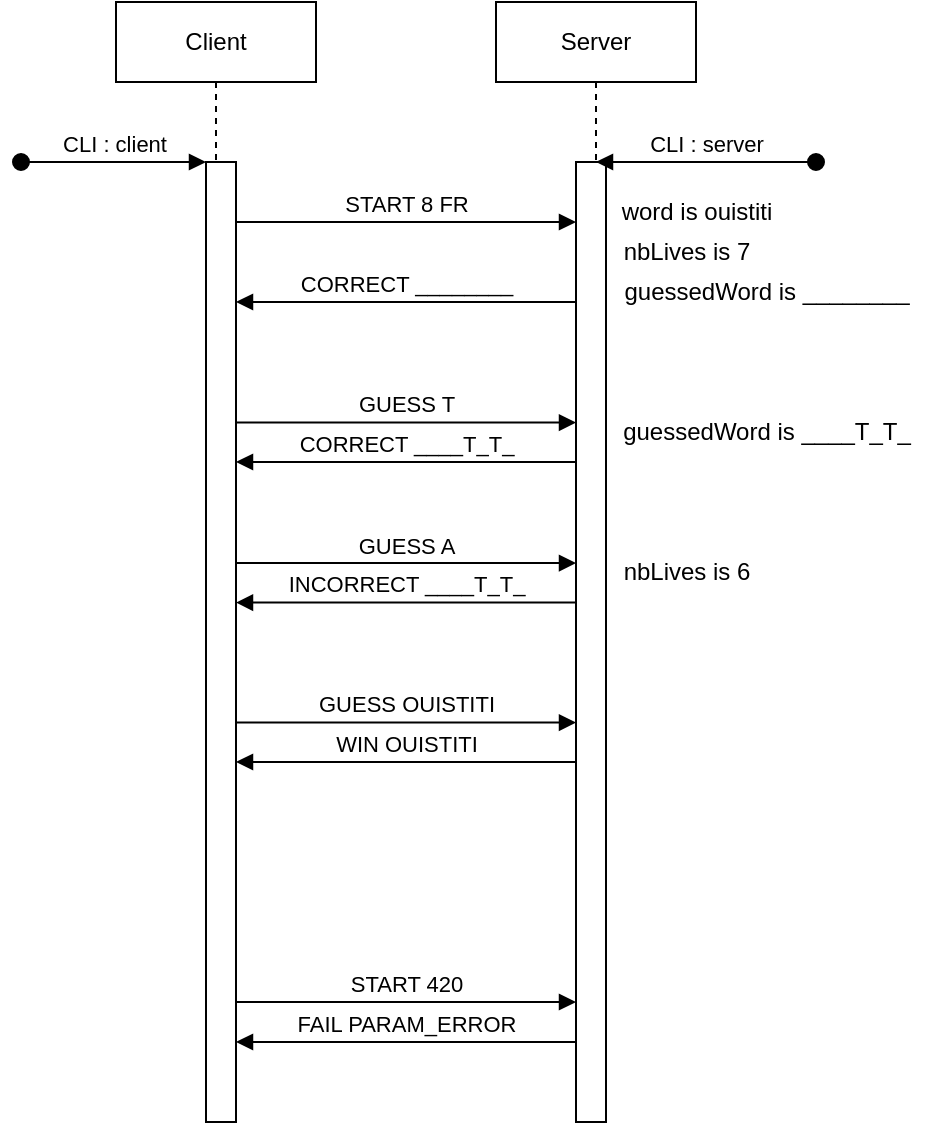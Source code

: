<mxfile version="22.1.4" type="device">
  <diagram name="Page-1" id="2YBvvXClWsGukQMizWep">
    <mxGraphModel dx="1476" dy="392" grid="1" gridSize="10" guides="1" tooltips="1" connect="1" arrows="1" fold="1" page="1" pageScale="1" pageWidth="850" pageHeight="1100" math="0" shadow="0">
      <root>
        <mxCell id="0" />
        <mxCell id="1" parent="0" />
        <mxCell id="aM9ryv3xv72pqoxQDRHE-1" value="Client" style="shape=umlLifeline;perimeter=lifelinePerimeter;whiteSpace=wrap;html=1;container=0;dropTarget=0;collapsible=0;recursiveResize=0;outlineConnect=0;portConstraint=eastwest;newEdgeStyle={&quot;edgeStyle&quot;:&quot;elbowEdgeStyle&quot;,&quot;elbow&quot;:&quot;vertical&quot;,&quot;curved&quot;:0,&quot;rounded&quot;:0};" parent="1" vertex="1">
          <mxGeometry x="30" y="40" width="100" height="560" as="geometry" />
        </mxCell>
        <mxCell id="aM9ryv3xv72pqoxQDRHE-2" value="" style="html=1;points=[];perimeter=orthogonalPerimeter;outlineConnect=0;targetShapes=umlLifeline;portConstraint=eastwest;newEdgeStyle={&quot;edgeStyle&quot;:&quot;elbowEdgeStyle&quot;,&quot;elbow&quot;:&quot;vertical&quot;,&quot;curved&quot;:0,&quot;rounded&quot;:0};" parent="aM9ryv3xv72pqoxQDRHE-1" vertex="1">
          <mxGeometry x="45" y="80" width="15" height="480" as="geometry" />
        </mxCell>
        <mxCell id="aM9ryv3xv72pqoxQDRHE-5" value="Server" style="shape=umlLifeline;perimeter=lifelinePerimeter;whiteSpace=wrap;html=1;container=0;dropTarget=0;collapsible=0;recursiveResize=0;outlineConnect=0;portConstraint=eastwest;newEdgeStyle={&quot;edgeStyle&quot;:&quot;elbowEdgeStyle&quot;,&quot;elbow&quot;:&quot;vertical&quot;,&quot;curved&quot;:0,&quot;rounded&quot;:0};" parent="1" vertex="1">
          <mxGeometry x="220" y="40" width="100" height="560" as="geometry" />
        </mxCell>
        <mxCell id="aM9ryv3xv72pqoxQDRHE-6" value="" style="html=1;points=[];perimeter=orthogonalPerimeter;outlineConnect=0;targetShapes=umlLifeline;portConstraint=eastwest;newEdgeStyle={&quot;edgeStyle&quot;:&quot;elbowEdgeStyle&quot;,&quot;elbow&quot;:&quot;vertical&quot;,&quot;curved&quot;:0,&quot;rounded&quot;:0};" parent="aM9ryv3xv72pqoxQDRHE-5" vertex="1">
          <mxGeometry x="40" y="80" width="15" height="480" as="geometry" />
        </mxCell>
        <mxCell id="aM9ryv3xv72pqoxQDRHE-7" value="START 8 FR" style="html=1;verticalAlign=bottom;endArrow=block;edgeStyle=elbowEdgeStyle;elbow=vertical;curved=0;rounded=0;" parent="1" edge="1">
          <mxGeometry relative="1" as="geometry">
            <mxPoint x="90" y="150" as="sourcePoint" />
            <Array as="points">
              <mxPoint x="175" y="150" />
            </Array>
            <mxPoint x="260" y="150" as="targetPoint" />
          </mxGeometry>
        </mxCell>
        <mxCell id="aM9ryv3xv72pqoxQDRHE-9" value="CORRECT ________" style="html=1;verticalAlign=bottom;endArrow=block;edgeStyle=elbowEdgeStyle;elbow=vertical;curved=0;rounded=0;" parent="1" edge="1">
          <mxGeometry relative="1" as="geometry">
            <mxPoint x="260" y="190" as="sourcePoint" />
            <Array as="points">
              <mxPoint x="185" y="190" />
            </Array>
            <mxPoint x="90" y="190" as="targetPoint" />
          </mxGeometry>
        </mxCell>
        <mxCell id="oYbPpwdJyaipIikf1yW5-1" value="CLI : server" style="html=1;verticalAlign=bottom;startArrow=oval;endArrow=block;startSize=8;edgeStyle=elbowEdgeStyle;elbow=vertical;curved=0;rounded=0;" edge="1" parent="1" target="aM9ryv3xv72pqoxQDRHE-5">
          <mxGeometry relative="1" as="geometry">
            <mxPoint x="380" y="120" as="sourcePoint" />
            <mxPoint x="280" y="120" as="targetPoint" />
          </mxGeometry>
        </mxCell>
        <mxCell id="oYbPpwdJyaipIikf1yW5-2" value="word is ouistiti" style="text;html=1;align=center;verticalAlign=middle;resizable=0;points=[];autosize=1;strokeColor=none;fillColor=none;" vertex="1" parent="1">
          <mxGeometry x="270" y="130" width="100" height="30" as="geometry" />
        </mxCell>
        <mxCell id="oYbPpwdJyaipIikf1yW5-3" value="guessedWord is ________" style="text;html=1;align=center;verticalAlign=middle;resizable=0;points=[];autosize=1;strokeColor=none;fillColor=none;" vertex="1" parent="1">
          <mxGeometry x="270" y="170" width="170" height="30" as="geometry" />
        </mxCell>
        <mxCell id="oYbPpwdJyaipIikf1yW5-4" value="GUESS T" style="html=1;verticalAlign=bottom;endArrow=block;edgeStyle=elbowEdgeStyle;elbow=vertical;curved=0;rounded=0;" edge="1" parent="1">
          <mxGeometry relative="1" as="geometry">
            <mxPoint x="90" y="250.26" as="sourcePoint" />
            <Array as="points">
              <mxPoint x="300" y="250.26" />
            </Array>
            <mxPoint x="260" y="250" as="targetPoint" />
          </mxGeometry>
        </mxCell>
        <mxCell id="oYbPpwdJyaipIikf1yW5-5" value="CORRECT ____T_T_" style="html=1;verticalAlign=bottom;endArrow=block;edgeStyle=elbowEdgeStyle;elbow=horizontal;curved=0;rounded=0;" edge="1" parent="1">
          <mxGeometry relative="1" as="geometry">
            <mxPoint x="260" y="270" as="sourcePoint" />
            <Array as="points">
              <mxPoint x="185" y="270" />
            </Array>
            <mxPoint x="90" y="270" as="targetPoint" />
          </mxGeometry>
        </mxCell>
        <mxCell id="aM9ryv3xv72pqoxQDRHE-3" value="CLI : client" style="html=1;verticalAlign=bottom;startArrow=oval;endArrow=block;startSize=8;edgeStyle=elbowEdgeStyle;elbow=vertical;curved=0;rounded=0;" parent="1" edge="1">
          <mxGeometry relative="1" as="geometry">
            <mxPoint x="-17.5" y="120" as="sourcePoint" />
            <mxPoint x="75" y="120" as="targetPoint" />
          </mxGeometry>
        </mxCell>
        <mxCell id="oYbPpwdJyaipIikf1yW5-7" value="guessedWord is ____T_T_" style="text;html=1;align=center;verticalAlign=middle;resizable=0;points=[];autosize=1;strokeColor=none;fillColor=none;" vertex="1" parent="1">
          <mxGeometry x="270" y="240" width="170" height="30" as="geometry" />
        </mxCell>
        <mxCell id="oYbPpwdJyaipIikf1yW5-8" value="GUESS A" style="html=1;verticalAlign=bottom;endArrow=block;edgeStyle=elbowEdgeStyle;elbow=vertical;curved=0;rounded=0;" edge="1" parent="1">
          <mxGeometry relative="1" as="geometry">
            <mxPoint x="90" y="320.52" as="sourcePoint" />
            <Array as="points">
              <mxPoint x="300" y="320.52" />
            </Array>
            <mxPoint x="260" y="320.26" as="targetPoint" />
          </mxGeometry>
        </mxCell>
        <mxCell id="oYbPpwdJyaipIikf1yW5-9" value="INCORRECT ____T_T_" style="html=1;verticalAlign=bottom;endArrow=block;edgeStyle=elbowEdgeStyle;elbow=vertical;curved=0;rounded=0;" edge="1" parent="1">
          <mxGeometry relative="1" as="geometry">
            <mxPoint x="260" y="340.26" as="sourcePoint" />
            <Array as="points">
              <mxPoint x="185" y="340.26" />
            </Array>
            <mxPoint x="90" y="340.26" as="targetPoint" />
          </mxGeometry>
        </mxCell>
        <mxCell id="oYbPpwdJyaipIikf1yW5-10" value="nbLives is 6" style="text;html=1;align=center;verticalAlign=middle;resizable=0;points=[];autosize=1;strokeColor=none;fillColor=none;" vertex="1" parent="1">
          <mxGeometry x="270" y="310" width="90" height="30" as="geometry" />
        </mxCell>
        <mxCell id="oYbPpwdJyaipIikf1yW5-11" value="nbLives is 7" style="text;html=1;align=center;verticalAlign=middle;resizable=0;points=[];autosize=1;strokeColor=none;fillColor=none;" vertex="1" parent="1">
          <mxGeometry x="270" y="150" width="90" height="30" as="geometry" />
        </mxCell>
        <mxCell id="oYbPpwdJyaipIikf1yW5-13" value="GUESS OUISTITI" style="html=1;verticalAlign=bottom;endArrow=block;edgeStyle=elbowEdgeStyle;elbow=vertical;curved=0;rounded=0;" edge="1" parent="1">
          <mxGeometry relative="1" as="geometry">
            <mxPoint x="90" y="400.26" as="sourcePoint" />
            <Array as="points">
              <mxPoint x="300" y="400.26" />
            </Array>
            <mxPoint x="260" y="400" as="targetPoint" />
          </mxGeometry>
        </mxCell>
        <mxCell id="oYbPpwdJyaipIikf1yW5-14" value="WIN OUISTITI" style="html=1;verticalAlign=bottom;endArrow=block;edgeStyle=elbowEdgeStyle;elbow=vertical;curved=0;rounded=0;" edge="1" parent="1">
          <mxGeometry relative="1" as="geometry">
            <mxPoint x="260" y="420" as="sourcePoint" />
            <Array as="points">
              <mxPoint x="185" y="420" />
            </Array>
            <mxPoint x="90" y="420" as="targetPoint" />
          </mxGeometry>
        </mxCell>
        <mxCell id="oYbPpwdJyaipIikf1yW5-15" value="START 420" style="html=1;verticalAlign=bottom;endArrow=block;edgeStyle=elbowEdgeStyle;elbow=vertical;curved=0;rounded=0;" edge="1" parent="1">
          <mxGeometry relative="1" as="geometry">
            <mxPoint x="90" y="540" as="sourcePoint" />
            <Array as="points">
              <mxPoint x="175" y="540" />
            </Array>
            <mxPoint x="260" y="540" as="targetPoint" />
          </mxGeometry>
        </mxCell>
        <mxCell id="oYbPpwdJyaipIikf1yW5-16" value="FAIL PARAM_ERROR" style="html=1;verticalAlign=bottom;endArrow=block;edgeStyle=elbowEdgeStyle;elbow=vertical;curved=0;rounded=0;" edge="1" parent="1">
          <mxGeometry relative="1" as="geometry">
            <mxPoint x="260" y="560" as="sourcePoint" />
            <Array as="points">
              <mxPoint x="185" y="560" />
            </Array>
            <mxPoint x="90" y="560" as="targetPoint" />
          </mxGeometry>
        </mxCell>
      </root>
    </mxGraphModel>
  </diagram>
</mxfile>
